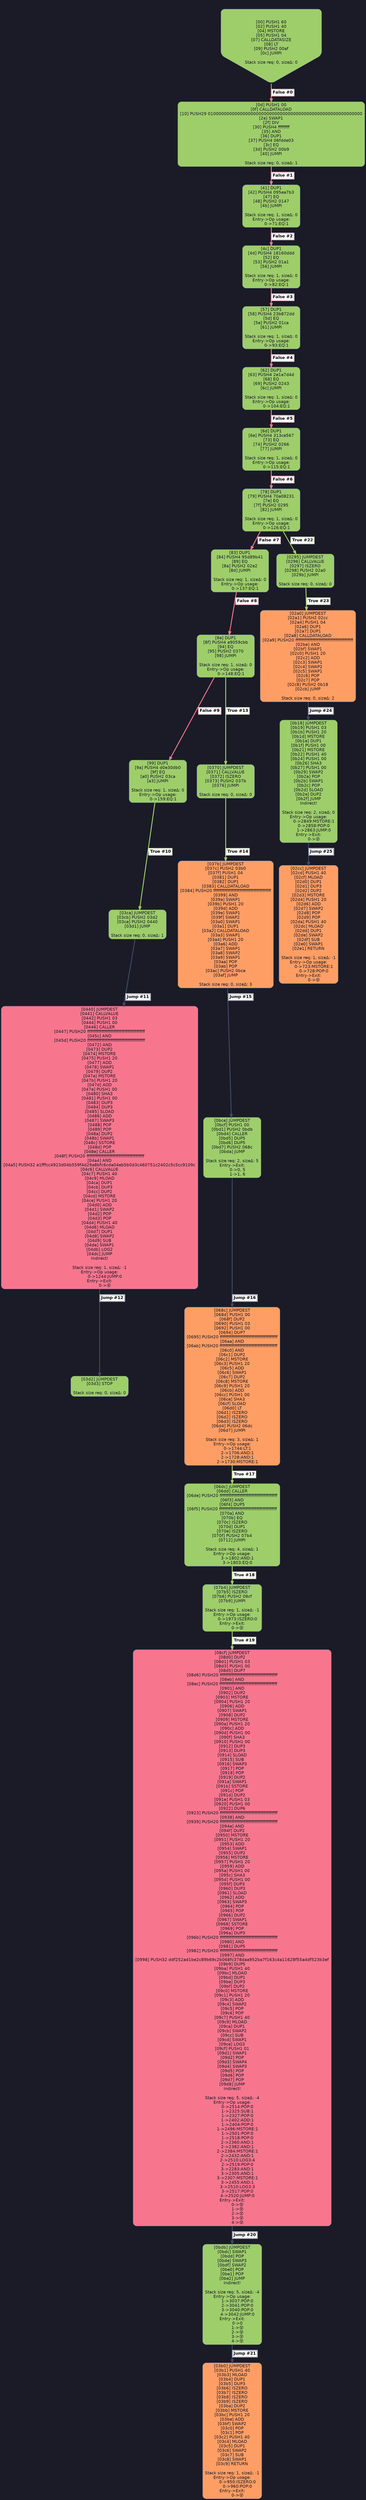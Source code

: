 digraph G {
        node [shape=box, style="filled, rounded", color="#565f89", fontcolor="#1a1b26", fontname="Helvetica"];
        edge [fontcolor="#1a1b26", fontname="Helvetica", penwidth=3];  // 移除固定颜色，改为按类型设置
        bgcolor="#1a1b26";
"0_12" [label = "[00] PUSH1 60
[02] PUSH1 40
[04] MSTORE
[05] PUSH1 04
[07] CALLDATASIZE
[08] LT
[09] PUSH2 00af
[0c] JUMPI

Stack size req: 0, sizeΔ: 0
" fillcolor = "#9ece6a" fontcolor = "#1a1b26" shape = invhouse];
"13_64" [label = "[0d] PUSH1 00
[0f] CALLDATALOAD
[10] PUSH29 0100000000000000000000000000000000000000000000000000000000
[2e] SWAP1
[2f] DIV
[30] PUSH4 ffffffff
[35] AND
[36] DUP1
[37] PUSH4 06fdde03
[3c] EQ
[3d] PUSH2 00b9
[40] JUMPI

Stack size req: 0, sizeΔ: 1
" fillcolor = "#9ece6a" fontcolor = "#1a1b26"];
"65_75" [label = "[41] DUP1
[42] PUSH4 095ea7b3
[47] EQ
[48] PUSH2 0147
[4b] JUMPI

Stack size req: 1, sizeΔ: 0
Entry->Op usage:
	0->71:EQ:1
" fillcolor = "#9ece6a" fontcolor = "#1a1b26"];
"76_86" [label = "[4c] DUP1
[4d] PUSH4 18160ddd
[52] EQ
[53] PUSH2 01a1
[56] JUMPI

Stack size req: 1, sizeΔ: 0
Entry->Op usage:
	0->82:EQ:1
" fillcolor = "#9ece6a" fontcolor = "#1a1b26"];
"87_97" [label = "[57] DUP1
[58] PUSH4 23b872dd
[5d] EQ
[5e] PUSH2 01ca
[61] JUMPI

Stack size req: 1, sizeΔ: 0
Entry->Op usage:
	0->93:EQ:1
" fillcolor = "#9ece6a" fontcolor = "#1a1b26"];
"98_108" [label = "[62] DUP1
[63] PUSH4 2e1a7d4d
[68] EQ
[69] PUSH2 0243
[6c] JUMPI

Stack size req: 1, sizeΔ: 0
Entry->Op usage:
	0->104:EQ:1
" fillcolor = "#9ece6a" fontcolor = "#1a1b26"];
"109_119" [label = "[6d] DUP1
[6e] PUSH4 313ce567
[73] EQ
[74] PUSH2 0266
[77] JUMPI

Stack size req: 1, sizeΔ: 0
Entry->Op usage:
	0->115:EQ:1
" fillcolor = "#9ece6a" fontcolor = "#1a1b26"];
"120_130" [label = "[78] DUP1
[79] PUSH4 70a08231
[7e] EQ
[7f] PUSH2 0295
[82] JUMPI

Stack size req: 1, sizeΔ: 0
Entry->Op usage:
	0->126:EQ:1
" fillcolor = "#9ece6a" fontcolor = "#1a1b26"];
"131_141" [label = "[83] DUP1
[84] PUSH4 95d89b41
[89] EQ
[8a] PUSH2 02e2
[8d] JUMPI

Stack size req: 1, sizeΔ: 0
Entry->Op usage:
	0->137:EQ:1
" fillcolor = "#9ece6a" fontcolor = "#1a1b26"];
"142_152" [label = "[8e] DUP1
[8f] PUSH4 a9059cbb
[94] EQ
[95] PUSH2 0370
[98] JUMPI

Stack size req: 1, sizeΔ: 0
Entry->Op usage:
	0->148:EQ:1
" fillcolor = "#9ece6a" fontcolor = "#1a1b26"];
"153_163" [label = "[99] DUP1
[9a] PUSH4 d0e30db0
[9f] EQ
[a0] PUSH2 03ca
[a3] JUMPI

Stack size req: 1, sizeΔ: 0
Entry->Op usage:
	0->159:EQ:1
" fillcolor = "#9ece6a" fontcolor = "#1a1b26"];
"661_667" [label = "[0295] JUMPDEST
[0296] CALLVALUE
[0297] ISZERO
[0298] PUSH2 02a0
[029b] JUMPI

Stack size req: 0, sizeΔ: 0
" fillcolor = "#9ece6a" fontcolor = "#1a1b26"];
"672_715" [label = "[02a0] JUMPDEST
[02a1] PUSH2 02cc
[02a4] PUSH1 04
[02a6] DUP1
[02a7] DUP1
[02a8] CALLDATALOAD
[02a9] PUSH20 ffffffffffffffffffffffffffffffffffffffff
[02be] AND
[02bf] SWAP1
[02c0] PUSH1 20
[02c2] ADD
[02c3] SWAP1
[02c4] SWAP2
[02c5] SWAP1
[02c6] POP
[02c7] POP
[02c8] PUSH2 0b18
[02cb] JUMP

Stack size req: 0, sizeΔ: 2
" fillcolor = "#ff9e64" fontcolor = "#1a1b26"];
"716_737" [label = "[02cc] JUMPDEST
[02cd] PUSH1 40
[02cf] MLOAD
[02d0] DUP1
[02d1] DUP3
[02d2] DUP2
[02d3] MSTORE
[02d4] PUSH1 20
[02d6] ADD
[02d7] SWAP2
[02d8] POP
[02d9] POP
[02da] PUSH1 40
[02dc] MLOAD
[02dd] DUP1
[02de] SWAP2
[02df] SUB
[02e0] SWAP1
[02e1] RETURN

Stack size req: 1, sizeΔ: -1
Entry->Op usage:
	0->723:MSTORE:1
	0->728:POP:0
Entry->Exit:
	0->😵
" fillcolor = "#ff9e64" fontcolor = "#1a1b26"];
"880_886" [label = "[0370] JUMPDEST
[0371] CALLVALUE
[0372] ISZERO
[0373] PUSH2 037b
[0376] JUMPI

Stack size req: 0, sizeΔ: 0
" fillcolor = "#9ece6a" fontcolor = "#1a1b26"];
"891_943" [label = "[037b] JUMPDEST
[037c] PUSH2 03b0
[037f] PUSH1 04
[0381] DUP1
[0382] DUP1
[0383] CALLDATALOAD
[0384] PUSH20 ffffffffffffffffffffffffffffffffffffffff
[0399] AND
[039a] SWAP1
[039b] PUSH1 20
[039d] ADD
[039e] SWAP1
[039f] SWAP2
[03a0] SWAP1
[03a1] DUP1
[03a2] CALLDATALOAD
[03a3] SWAP1
[03a4] PUSH1 20
[03a6] ADD
[03a7] SWAP1
[03a8] SWAP2
[03a9] SWAP1
[03aa] POP
[03ab] POP
[03ac] PUSH2 0bce
[03af] JUMP

Stack size req: 0, sizeΔ: 3
" fillcolor = "#ff9e64" fontcolor = "#1a1b26"];
"944_969" [label = "[03b0] JUMPDEST
[03b1] PUSH1 40
[03b3] MLOAD
[03b4] DUP1
[03b5] DUP3
[03b6] ISZERO
[03b7] ISZERO
[03b8] ISZERO
[03b9] ISZERO
[03ba] DUP2
[03bb] MSTORE
[03bc] PUSH1 20
[03be] ADD
[03bf] SWAP2
[03c0] POP
[03c1] POP
[03c2] PUSH1 40
[03c4] MLOAD
[03c5] DUP1
[03c6] SWAP2
[03c7] SUB
[03c8] SWAP1
[03c9] RETURN

Stack size req: 1, sizeΔ: -1
Entry->Op usage:
	0->950:ISZERO:0
	0->960:POP:0
Entry->Exit:
	0->😵
" fillcolor = "#ff9e64" fontcolor = "#1a1b26"];
"970_977" [label = "[03ca] JUMPDEST
[03cb] PUSH2 03d2
[03ce] PUSH2 0440
[03d1] JUMP

Stack size req: 0, sizeΔ: 1
" fillcolor = "#9ece6a" fontcolor = "#1a1b26"];
"978_979" [label = "[03d2] JUMPDEST
[03d3] STOP

Stack size req: 0, sizeΔ: 0
" fillcolor = "#9ece6a" fontcolor = "#1a1b26"];
"1088_1244" [label = "[0440] JUMPDEST
[0441] CALLVALUE
[0442] PUSH1 03
[0444] PUSH1 00
[0446] CALLER
[0447] PUSH20 ffffffffffffffffffffffffffffffffffffffff
[045c] AND
[045d] PUSH20 ffffffffffffffffffffffffffffffffffffffff
[0472] AND
[0473] DUP2
[0474] MSTORE
[0475] PUSH1 20
[0477] ADD
[0478] SWAP1
[0479] DUP2
[047a] MSTORE
[047b] PUSH1 20
[047d] ADD
[047e] PUSH1 00
[0480] SHA3
[0481] PUSH1 00
[0483] DUP3
[0484] DUP3
[0485] SLOAD
[0486] ADD
[0487] SWAP3
[0488] POP
[0489] POP
[048a] DUP2
[048b] SWAP1
[048c] SSTORE
[048d] POP
[048e] CALLER
[048f] PUSH20 ffffffffffffffffffffffffffffffffffffffff
[04a4] AND
[04a5] PUSH32 e1fffcc4923d04b559f4d29a8bfc6cda04eb5b0d3c460751c2402c5c5cc9109c
[04c6] CALLVALUE
[04c7] PUSH1 40
[04c9] MLOAD
[04ca] DUP1
[04cb] DUP3
[04cc] DUP2
[04cd] MSTORE
[04ce] PUSH1 20
[04d0] ADD
[04d1] SWAP2
[04d2] POP
[04d3] POP
[04d4] PUSH1 40
[04d6] MLOAD
[04d7] DUP1
[04d8] SWAP2
[04d9] SUB
[04da] SWAP1
[04db] LOG2
[04dc] JUMP
Indirect!

Stack size req: 1, sizeΔ: -1
Entry->Op usage:
	0->1244:JUMP:0
Entry->Exit:
	0->😵
" fillcolor = "#f7768e" fontcolor = "#1a1b26"];
"1676_1751" [label = "[068c] JUMPDEST
[068d] PUSH1 00
[068f] DUP2
[0690] PUSH1 03
[0692] PUSH1 00
[0694] DUP7
[0695] PUSH20 ffffffffffffffffffffffffffffffffffffffff
[06aa] AND
[06ab] PUSH20 ffffffffffffffffffffffffffffffffffffffff
[06c0] AND
[06c1] DUP2
[06c2] MSTORE
[06c3] PUSH1 20
[06c5] ADD
[06c6] SWAP1
[06c7] DUP2
[06c8] MSTORE
[06c9] PUSH1 20
[06cb] ADD
[06cc] PUSH1 00
[06ce] SHA3
[06cf] SLOAD
[06d0] LT
[06d1] ISZERO
[06d2] ISZERO
[06d3] ISZERO
[06d4] PUSH2 06dc
[06d7] JUMPI

Stack size req: 3, sizeΔ: 1
Entry->Op usage:
	0->1744:LT:1
	2->1706:AND:1
	2->1728:AND:1
	2->1730:MSTORE:1
" fillcolor = "#ff9e64" fontcolor = "#1a1b26"];
"1756_1810" [label = "[06dc] JUMPDEST
[06dd] CALLER
[06de] PUSH20 ffffffffffffffffffffffffffffffffffffffff
[06f3] AND
[06f4] DUP5
[06f5] PUSH20 ffffffffffffffffffffffffffffffffffffffff
[070a] AND
[070b] EQ
[070c] ISZERO
[070d] DUP1
[070e] ISZERO
[070f] PUSH2 07b4
[0712] JUMPI

Stack size req: 4, sizeΔ: 1
Entry->Op usage:
	3->1802:AND:1
	3->1803:EQ:0
" fillcolor = "#9ece6a" fontcolor = "#1a1b26"];
"1972_1977" [label = "[07b4] JUMPDEST
[07b5] ISZERO
[07b6] PUSH2 08cf
[07b9] JUMPI

Stack size req: 1, sizeΔ: -1
Entry->Op usage:
	0->1973:ISZERO:0
Entry->Exit:
	0->😵
" fillcolor = "#9ece6a" fontcolor = "#1a1b26"];
"2255_2520" [label = "[08cf] JUMPDEST
[08d0] DUP2
[08d1] PUSH1 03
[08d3] PUSH1 00
[08d5] DUP7
[08d6] PUSH20 ffffffffffffffffffffffffffffffffffffffff
[08eb] AND
[08ec] PUSH20 ffffffffffffffffffffffffffffffffffffffff
[0901] AND
[0902] DUP2
[0903] MSTORE
[0904] PUSH1 20
[0906] ADD
[0907] SWAP1
[0908] DUP2
[0909] MSTORE
[090a] PUSH1 20
[090c] ADD
[090d] PUSH1 00
[090f] SHA3
[0910] PUSH1 00
[0912] DUP3
[0913] DUP3
[0914] SLOAD
[0915] SUB
[0916] SWAP3
[0917] POP
[0918] POP
[0919] DUP2
[091a] SWAP1
[091b] SSTORE
[091c] POP
[091d] DUP2
[091e] PUSH1 03
[0920] PUSH1 00
[0922] DUP6
[0923] PUSH20 ffffffffffffffffffffffffffffffffffffffff
[0938] AND
[0939] PUSH20 ffffffffffffffffffffffffffffffffffffffff
[094e] AND
[094f] DUP2
[0950] MSTORE
[0951] PUSH1 20
[0953] ADD
[0954] SWAP1
[0955] DUP2
[0956] MSTORE
[0957] PUSH1 20
[0959] ADD
[095a] PUSH1 00
[095c] SHA3
[095d] PUSH1 00
[095f] DUP3
[0960] DUP3
[0961] SLOAD
[0962] ADD
[0963] SWAP3
[0964] POP
[0965] POP
[0966] DUP2
[0967] SWAP1
[0968] SSTORE
[0969] POP
[096a] DUP3
[096b] PUSH20 ffffffffffffffffffffffffffffffffffffffff
[0980] AND
[0981] DUP5
[0982] PUSH20 ffffffffffffffffffffffffffffffffffffffff
[0997] AND
[0998] PUSH32 ddf252ad1be2c89b69c2b068fc378daa952ba7f163c4a11628f55a4df523b3ef
[09b9] DUP5
[09ba] PUSH1 40
[09bc] MLOAD
[09bd] DUP1
[09be] DUP3
[09bf] DUP2
[09c0] MSTORE
[09c1] PUSH1 20
[09c3] ADD
[09c4] SWAP2
[09c5] POP
[09c6] POP
[09c7] PUSH1 40
[09c9] MLOAD
[09ca] DUP1
[09cb] SWAP2
[09cc] SUB
[09cd] SWAP1
[09ce] LOG3
[09cf] PUSH1 01
[09d1] SWAP1
[09d2] POP
[09d3] SWAP4
[09d4] SWAP3
[09d5] POP
[09d6] POP
[09d7] POP
[09d8] JUMP
Indirect!

Stack size req: 5, sizeΔ: -4
Entry->Op usage:
	0->2514:POP:0
	1->2325:SUB:1
	1->2327:POP:0
	1->2402:ADD:1
	1->2404:POP:0
	1->2496:MSTORE:1
	1->2501:POP:0
	1->2518:POP:0
	2->2360:AND:1
	2->2382:AND:1
	2->2384:MSTORE:1
	2->2432:AND:1
	2->2510:LOG3:4
	2->2519:POP:0
	3->2283:AND:1
	3->2305:AND:1
	3->2307:MSTORE:1
	3->2455:AND:1
	3->2510:LOG3:3
	3->2517:POP:0
	4->2520:JUMP:0
Entry->Exit:
	0->😵
	1->😵
	2->😵
	3->😵
	4->😵
" fillcolor = "#f7768e" fontcolor = "#1a1b26"];
"2840_2863" [label = "[0b18] JUMPDEST
[0b19] PUSH1 03
[0b1b] PUSH1 20
[0b1d] MSTORE
[0b1e] DUP1
[0b1f] PUSH1 00
[0b21] MSTORE
[0b22] PUSH1 40
[0b24] PUSH1 00
[0b26] SHA3
[0b27] PUSH1 00
[0b29] SWAP2
[0b2a] POP
[0b2b] SWAP1
[0b2c] POP
[0b2d] SLOAD
[0b2e] DUP2
[0b2f] JUMP
Indirect!

Stack size req: 2, sizeΔ: 0
Entry->Op usage:
	0->2849:MSTORE:1
	0->2858:POP:0
	1->2863:JUMP:0
Entry->Exit:
	0->😵
" fillcolor = "#9ece6a" fontcolor = "#1a1b26"];
"3022_3034" [label = "[0bce] JUMPDEST
[0bcf] PUSH1 00
[0bd1] PUSH2 0bdb
[0bd4] CALLER
[0bd5] DUP5
[0bd6] DUP5
[0bd7] PUSH2 068c
[0bda] JUMP

Stack size req: 2, sizeΔ: 5
Entry->Exit:
	0->0, 5
	1->1, 6
" fillcolor = "#9ece6a" fontcolor = "#1a1b26"];
"3035_3042" [label = "[0bdb] JUMPDEST
[0bdc] SWAP1
[0bdd] POP
[0bde] SWAP3
[0bdf] SWAP2
[0be0] POP
[0be1] POP
[0be2] JUMP
Indirect!

Stack size req: 5, sizeΔ: -4
Entry->Op usage:
	1->3037:POP:0
	2->3041:POP:0
	3->3040:POP:0
	4->3042:JUMP:0
Entry->Exit:
	0->0
	1->😵
	2->😵
	3->😵
	4->😵
" fillcolor = "#9ece6a" fontcolor = "#1a1b26"];
"0_12" -> "13_64" [color="#f7768e" label=<<table border="0" cellborder="1" cellpadding="2" bgcolor="white">
                            <tr><td><font color="black"><b>False #0</b></font></td></tr>
                         </table>>];
"13_64" -> "65_75" [color="#f7768e" label=<<table border="0" cellborder="1" cellpadding="2" bgcolor="white">
                            <tr><td><font color="black"><b>False #1</b></font></td></tr>
                         </table>>];
"65_75" -> "76_86" [color="#f7768e" label=<<table border="0" cellborder="1" cellpadding="2" bgcolor="white">
                            <tr><td><font color="black"><b>False #2</b></font></td></tr>
                         </table>>];
"76_86" -> "87_97" [color="#f7768e" label=<<table border="0" cellborder="1" cellpadding="2" bgcolor="white">
                            <tr><td><font color="black"><b>False #3</b></font></td></tr>
                         </table>>];
"87_97" -> "98_108" [color="#f7768e" label=<<table border="0" cellborder="1" cellpadding="2" bgcolor="white">
                            <tr><td><font color="black"><b>False #4</b></font></td></tr>
                         </table>>];
"98_108" -> "109_119" [color="#f7768e" label=<<table border="0" cellborder="1" cellpadding="2" bgcolor="white">
                            <tr><td><font color="black"><b>False #5</b></font></td></tr>
                         </table>>];
"109_119" -> "120_130" [color="#f7768e" label=<<table border="0" cellborder="1" cellpadding="2" bgcolor="white">
                            <tr><td><font color="black"><b>False #6</b></font></td></tr>
                         </table>>];
"120_130" -> "131_141" [color="#f7768e" label=<<table border="0" cellborder="1" cellpadding="2" bgcolor="white">
                            <tr><td><font color="black"><b>False #7</b></font></td></tr>
                         </table>>];
"120_130" -> "661_667" [color="#9ece6a" label=<<table border="0" cellborder="1" cellpadding="2" bgcolor="white">
                            <tr><td><font color="black"><b>True #22</b></font></td></tr>
                         </table>>];
"131_141" -> "142_152" [color="#f7768e" label=<<table border="0" cellborder="1" cellpadding="2" bgcolor="white">
                            <tr><td><font color="black"><b>False #8</b></font></td></tr>
                         </table>>];
"142_152" -> "153_163" [color="#f7768e" label=<<table border="0" cellborder="1" cellpadding="2" bgcolor="white">
                            <tr><td><font color="black"><b>False #9</b></font></td></tr>
                         </table>>];
"142_152" -> "880_886" [color="#9ece6a" label=<<table border="0" cellborder="1" cellpadding="2" bgcolor="white">
                            <tr><td><font color="black"><b>True #13</b></font></td></tr>
                         </table>>];
"153_163" -> "970_977" [color="#9ece6a" label=<<table border="0" cellborder="1" cellpadding="2" bgcolor="white">
                            <tr><td><font color="black"><b>True #10</b></font></td></tr>
                         </table>>];
"661_667" -> "672_715" [color="#9ece6a" label=<<table border="0" cellborder="1" cellpadding="2" bgcolor="white">
                            <tr><td><font color="black"><b>True #23</b></font></td></tr>
                         </table>>];
"672_715" -> "2840_2863" [color="#414868" label=<<table border="0" cellborder="1" cellpadding="2" bgcolor="white">
                            <tr><td><font color="black"><b>Jump #24</b></font></td></tr>
                         </table>>];
"880_886" -> "891_943" [color="#9ece6a" label=<<table border="0" cellborder="1" cellpadding="2" bgcolor="white">
                            <tr><td><font color="black"><b>True #14</b></font></td></tr>
                         </table>>];
"891_943" -> "3022_3034" [color="#414868" label=<<table border="0" cellborder="1" cellpadding="2" bgcolor="white">
                            <tr><td><font color="black"><b>Jump #15</b></font></td></tr>
                         </table>>];
"970_977" -> "1088_1244" [color="#414868" label=<<table border="0" cellborder="1" cellpadding="2" bgcolor="white">
                            <tr><td><font color="black"><b>Jump #11</b></font></td></tr>
                         </table>>];
"1676_1751" -> "1756_1810" [color="#9ece6a" label=<<table border="0" cellborder="1" cellpadding="2" bgcolor="white">
                            <tr><td><font color="black"><b>True #17</b></font></td></tr>
                         </table>>];
"1756_1810" -> "1972_1977" [color="#9ece6a" label=<<table border="0" cellborder="1" cellpadding="2" bgcolor="white">
                            <tr><td><font color="black"><b>True #18</b></font></td></tr>
                         </table>>];
"1972_1977" -> "2255_2520" [color="#9ece6a" label=<<table border="0" cellborder="1" cellpadding="2" bgcolor="white">
                            <tr><td><font color="black"><b>True #19</b></font></td></tr>
                         </table>>];
"3022_3034" -> "1676_1751" [color="#414868" label=<<table border="0" cellborder="1" cellpadding="2" bgcolor="white">
                            <tr><td><font color="black"><b>Jump #16</b></font></td></tr>
                         </table>>];
"2840_2863" -> "716_737" [color="#414868" label=<<table border="0" cellborder="1" cellpadding="2" bgcolor="white">
                            <tr><td><font color="black"><b>Jump #25</b></font></td></tr>
                         </table>>];
"2255_2520" -> "3035_3042" [color="#414868" label=<<table border="0" cellborder="1" cellpadding="2" bgcolor="white">
                            <tr><td><font color="black"><b>Jump #20</b></font></td></tr>
                         </table>>];
"3035_3042" -> "944_969" [color="#414868" label=<<table border="0" cellborder="1" cellpadding="2" bgcolor="white">
                            <tr><td><font color="black"><b>Jump #21</b></font></td></tr>
                         </table>>];
"1088_1244" -> "978_979" [color="#414868" label=<<table border="0" cellborder="1" cellpadding="2" bgcolor="white">
                            <tr><td><font color="black"><b>Jump #12</b></font></td></tr>
                         </table>>];
}